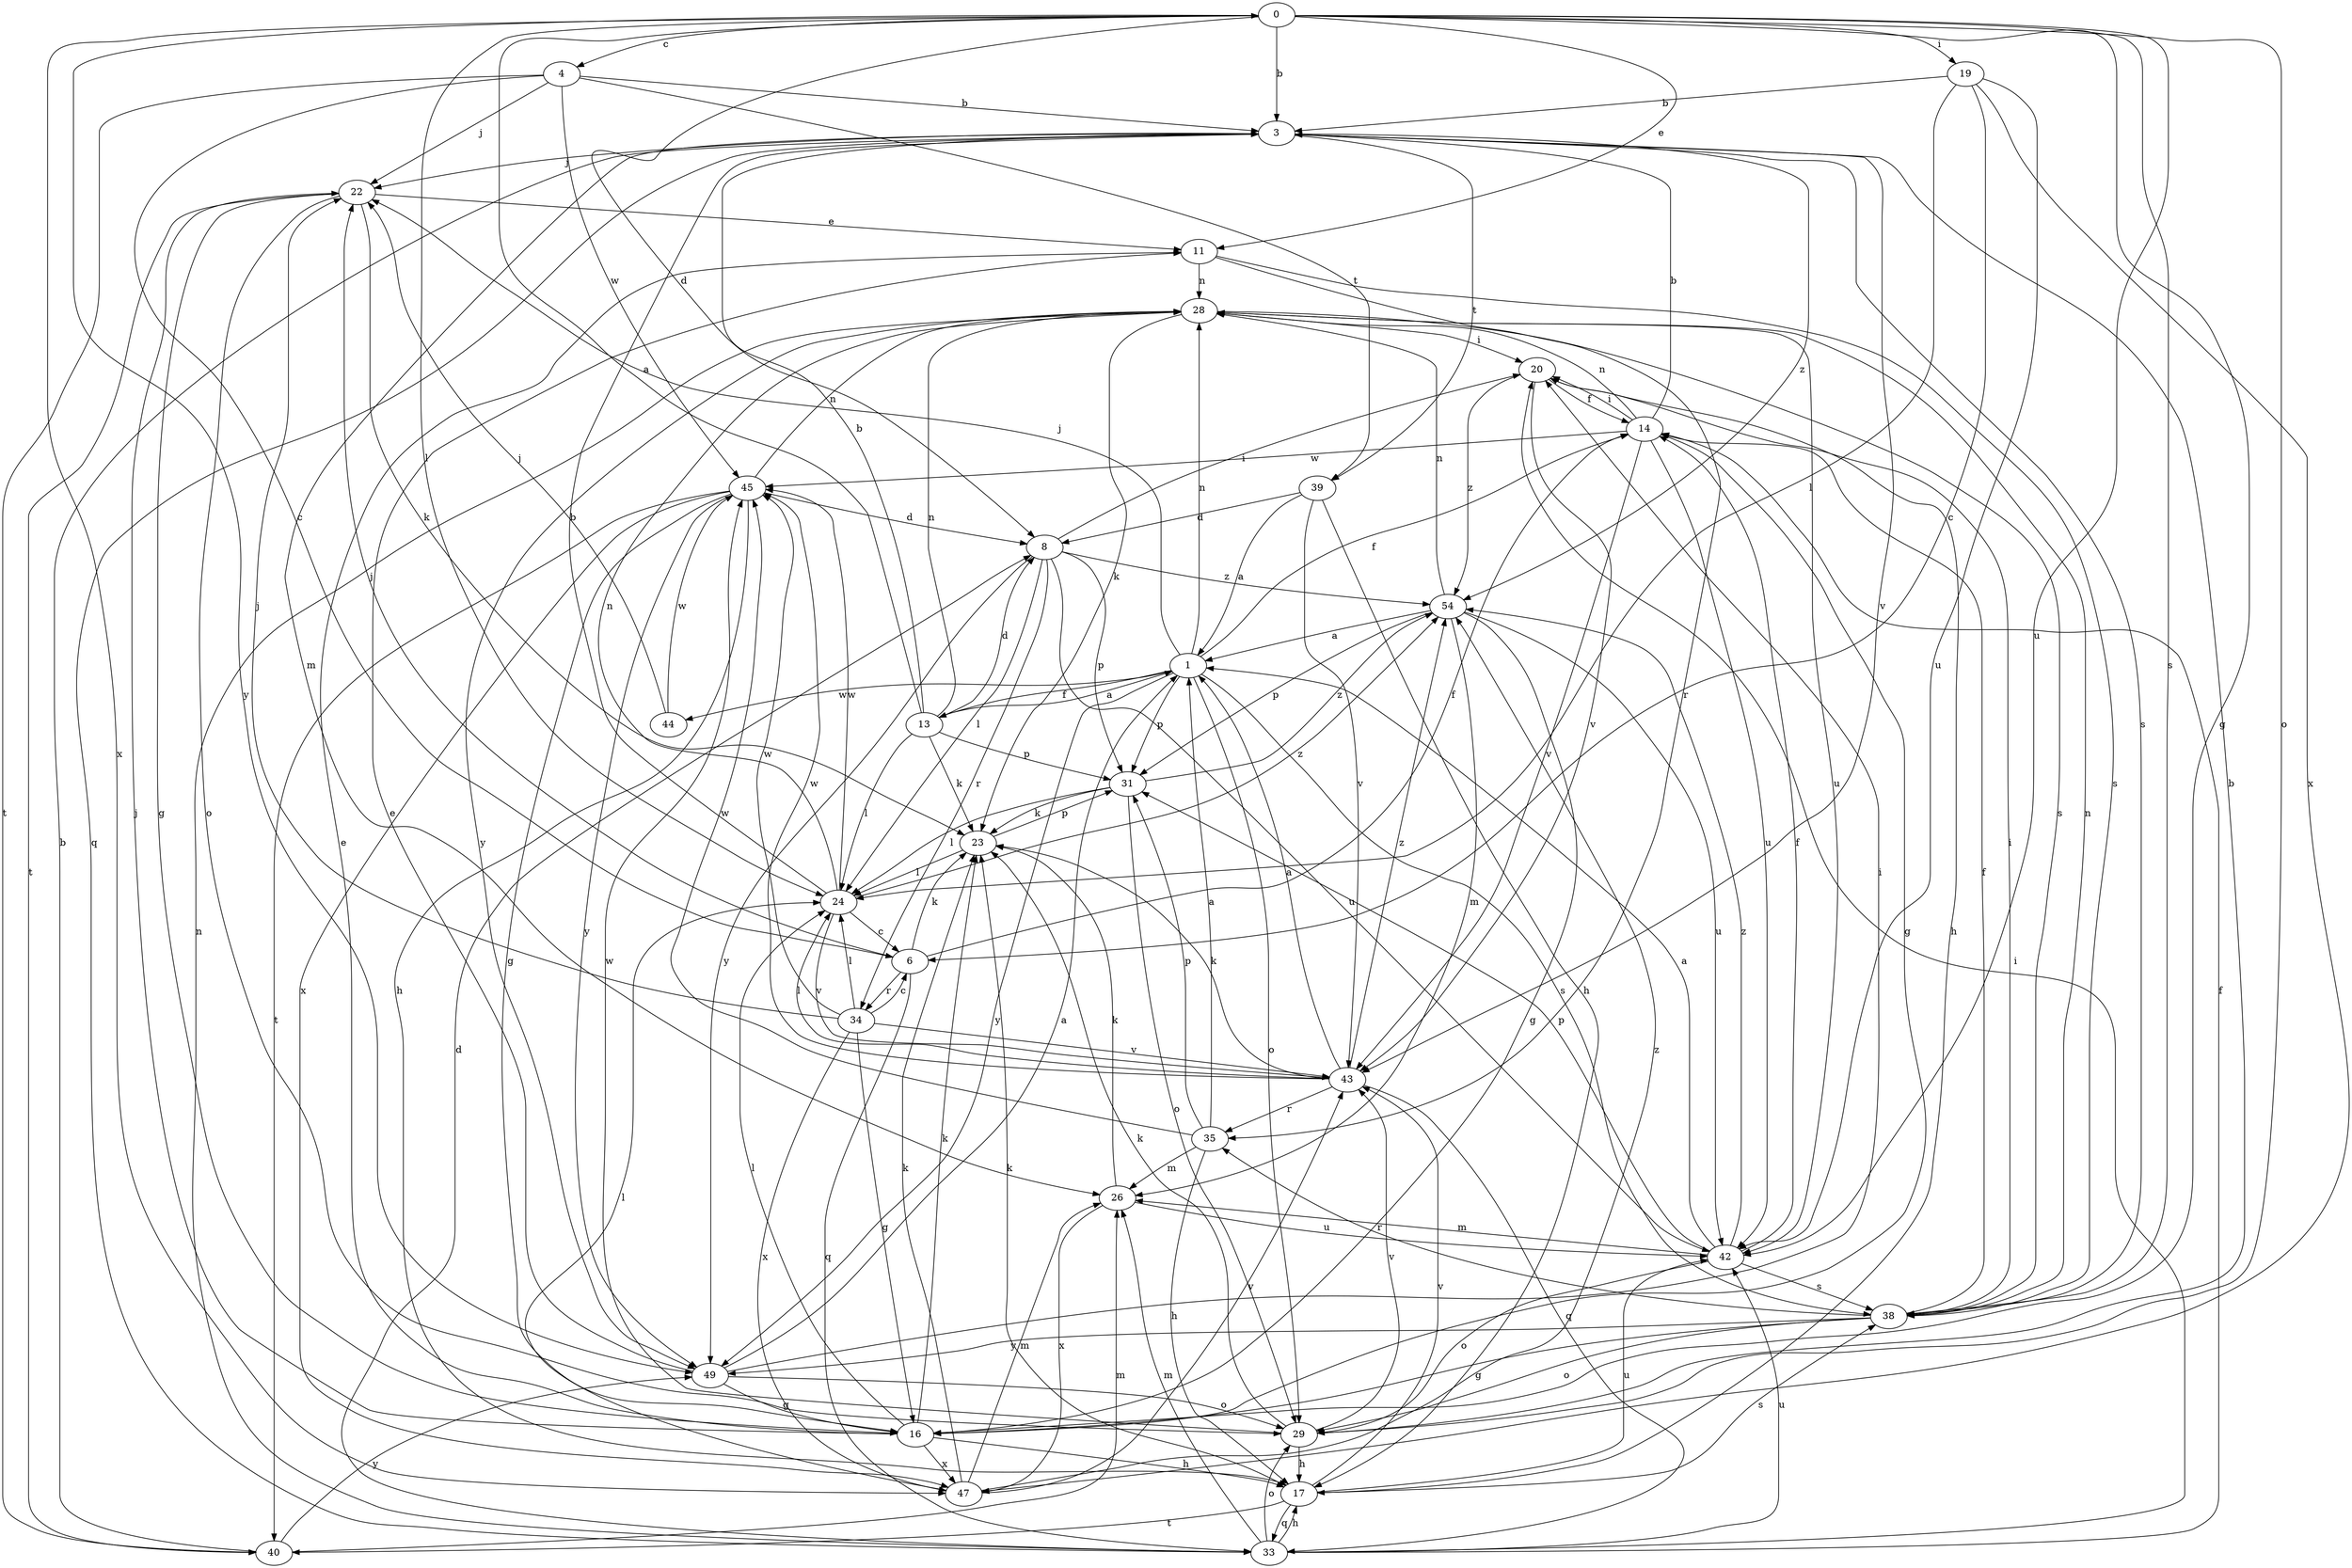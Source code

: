 strict digraph  {
0;
1;
3;
4;
6;
8;
11;
13;
14;
16;
17;
19;
20;
22;
23;
24;
26;
28;
29;
31;
33;
34;
35;
38;
39;
40;
42;
43;
44;
45;
47;
49;
54;
0 -> 3  [label=b];
0 -> 4  [label=c];
0 -> 8  [label=d];
0 -> 11  [label=e];
0 -> 16  [label=g];
0 -> 19  [label=i];
0 -> 24  [label=l];
0 -> 29  [label=o];
0 -> 38  [label=s];
0 -> 42  [label=u];
0 -> 47  [label=x];
0 -> 49  [label=y];
1 -> 13  [label=f];
1 -> 14  [label=f];
1 -> 22  [label=j];
1 -> 28  [label=n];
1 -> 29  [label=o];
1 -> 31  [label=p];
1 -> 38  [label=s];
1 -> 44  [label=w];
1 -> 49  [label=y];
3 -> 22  [label=j];
3 -> 26  [label=m];
3 -> 33  [label=q];
3 -> 38  [label=s];
3 -> 39  [label=t];
3 -> 43  [label=v];
3 -> 54  [label=z];
4 -> 3  [label=b];
4 -> 6  [label=c];
4 -> 22  [label=j];
4 -> 39  [label=t];
4 -> 40  [label=t];
4 -> 45  [label=w];
6 -> 14  [label=f];
6 -> 22  [label=j];
6 -> 23  [label=k];
6 -> 33  [label=q];
6 -> 34  [label=r];
8 -> 20  [label=i];
8 -> 24  [label=l];
8 -> 31  [label=p];
8 -> 34  [label=r];
8 -> 42  [label=u];
8 -> 49  [label=y];
8 -> 54  [label=z];
11 -> 28  [label=n];
11 -> 35  [label=r];
11 -> 38  [label=s];
13 -> 0  [label=a];
13 -> 1  [label=a];
13 -> 3  [label=b];
13 -> 8  [label=d];
13 -> 23  [label=k];
13 -> 24  [label=l];
13 -> 28  [label=n];
13 -> 31  [label=p];
14 -> 3  [label=b];
14 -> 16  [label=g];
14 -> 20  [label=i];
14 -> 28  [label=n];
14 -> 42  [label=u];
14 -> 43  [label=v];
14 -> 45  [label=w];
16 -> 11  [label=e];
16 -> 17  [label=h];
16 -> 22  [label=j];
16 -> 23  [label=k];
16 -> 24  [label=l];
16 -> 47  [label=x];
17 -> 23  [label=k];
17 -> 33  [label=q];
17 -> 38  [label=s];
17 -> 40  [label=t];
17 -> 42  [label=u];
17 -> 43  [label=v];
19 -> 3  [label=b];
19 -> 6  [label=c];
19 -> 24  [label=l];
19 -> 42  [label=u];
19 -> 47  [label=x];
20 -> 14  [label=f];
20 -> 17  [label=h];
20 -> 43  [label=v];
20 -> 54  [label=z];
22 -> 11  [label=e];
22 -> 16  [label=g];
22 -> 23  [label=k];
22 -> 29  [label=o];
22 -> 40  [label=t];
23 -> 24  [label=l];
23 -> 31  [label=p];
24 -> 3  [label=b];
24 -> 6  [label=c];
24 -> 28  [label=n];
24 -> 43  [label=v];
24 -> 45  [label=w];
24 -> 54  [label=z];
26 -> 23  [label=k];
26 -> 42  [label=u];
26 -> 47  [label=x];
28 -> 20  [label=i];
28 -> 23  [label=k];
28 -> 38  [label=s];
28 -> 42  [label=u];
28 -> 49  [label=y];
29 -> 3  [label=b];
29 -> 17  [label=h];
29 -> 23  [label=k];
29 -> 43  [label=v];
29 -> 45  [label=w];
31 -> 23  [label=k];
31 -> 24  [label=l];
31 -> 29  [label=o];
31 -> 54  [label=z];
33 -> 8  [label=d];
33 -> 14  [label=f];
33 -> 17  [label=h];
33 -> 20  [label=i];
33 -> 26  [label=m];
33 -> 28  [label=n];
33 -> 29  [label=o];
33 -> 42  [label=u];
34 -> 6  [label=c];
34 -> 16  [label=g];
34 -> 22  [label=j];
34 -> 24  [label=l];
34 -> 43  [label=v];
34 -> 45  [label=w];
34 -> 47  [label=x];
35 -> 1  [label=a];
35 -> 17  [label=h];
35 -> 26  [label=m];
35 -> 31  [label=p];
35 -> 45  [label=w];
38 -> 14  [label=f];
38 -> 16  [label=g];
38 -> 20  [label=i];
38 -> 28  [label=n];
38 -> 29  [label=o];
38 -> 35  [label=r];
38 -> 49  [label=y];
39 -> 1  [label=a];
39 -> 8  [label=d];
39 -> 17  [label=h];
39 -> 43  [label=v];
40 -> 3  [label=b];
40 -> 26  [label=m];
40 -> 49  [label=y];
42 -> 1  [label=a];
42 -> 14  [label=f];
42 -> 26  [label=m];
42 -> 29  [label=o];
42 -> 31  [label=p];
42 -> 38  [label=s];
42 -> 54  [label=z];
43 -> 1  [label=a];
43 -> 23  [label=k];
43 -> 24  [label=l];
43 -> 33  [label=q];
43 -> 35  [label=r];
43 -> 45  [label=w];
43 -> 54  [label=z];
44 -> 22  [label=j];
44 -> 45  [label=w];
45 -> 8  [label=d];
45 -> 16  [label=g];
45 -> 17  [label=h];
45 -> 28  [label=n];
45 -> 40  [label=t];
45 -> 47  [label=x];
45 -> 49  [label=y];
47 -> 23  [label=k];
47 -> 24  [label=l];
47 -> 26  [label=m];
47 -> 43  [label=v];
47 -> 54  [label=z];
49 -> 1  [label=a];
49 -> 11  [label=e];
49 -> 16  [label=g];
49 -> 20  [label=i];
49 -> 29  [label=o];
54 -> 1  [label=a];
54 -> 16  [label=g];
54 -> 26  [label=m];
54 -> 28  [label=n];
54 -> 31  [label=p];
54 -> 42  [label=u];
}
